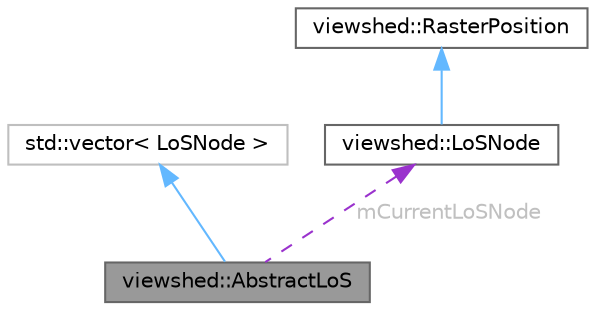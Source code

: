 digraph "viewshed::AbstractLoS"
{
 // LATEX_PDF_SIZE
  bgcolor="transparent";
  edge [fontname=Helvetica,fontsize=10,labelfontname=Helvetica,labelfontsize=10];
  node [fontname=Helvetica,fontsize=10,shape=box,height=0.2,width=0.4];
  Node1 [id="Node000001",label="viewshed::AbstractLoS",height=0.2,width=0.4,color="gray40", fillcolor="grey60", style="filled", fontcolor="black",tooltip="Abstract class that represent line-of-sight (LoS). Consists of LoSNodes, view point and target point ..."];
  Node2 -> Node1 [id="edge1_Node000001_Node000002",dir="back",color="steelblue1",style="solid",tooltip=" "];
  Node2 [id="Node000002",label="std::vector\< LoSNode \>",height=0.2,width=0.4,color="grey75", fillcolor="white", style="filled",tooltip=" "];
  Node3 -> Node1 [id="edge2_Node000001_Node000003",dir="back",color="darkorchid3",style="dashed",tooltip=" ",label=" mCurrentLoSNode",fontcolor="grey" ];
  Node3 [id="Node000003",label="viewshed::LoSNode",height=0.2,width=0.4,color="gray40", fillcolor="white", style="filled",URL="$classviewshed_1_1LoSNode.html",tooltip="Representation of single cell that creates a point on LoS."];
  Node4 -> Node3 [id="edge3_Node000003_Node000004",dir="back",color="steelblue1",style="solid",tooltip=" "];
  Node4 [id="Node000004",label="viewshed::RasterPosition",height=0.2,width=0.4,color="gray40", fillcolor="white", style="filled",URL="$classviewshed_1_1RasterPosition.html",tooltip="Class to represent position on raster in term of row and column."];
}

